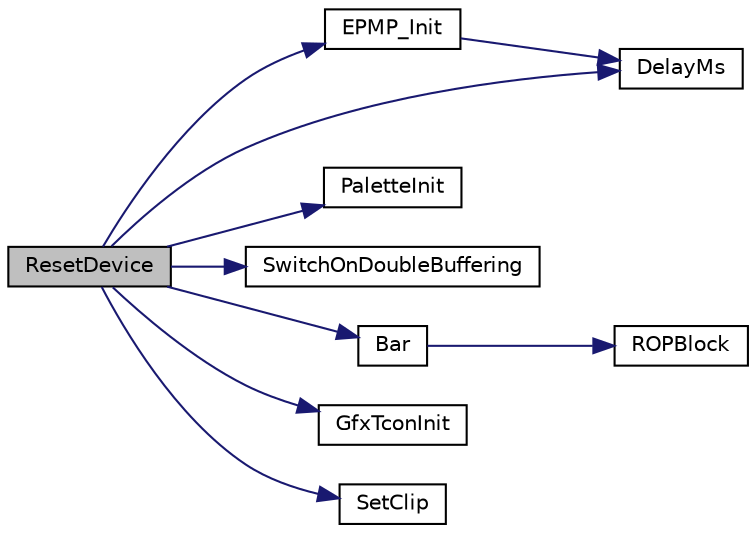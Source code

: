 digraph "ResetDevice"
{
  edge [fontname="Helvetica",fontsize="10",labelfontname="Helvetica",labelfontsize="10"];
  node [fontname="Helvetica",fontsize="10",shape=record];
  rankdir="LR";
  Node1 [label="ResetDevice",height=0.2,width=0.4,color="black", fillcolor="grey75", style="filled", fontcolor="black"];
  Node1 -> Node2 [color="midnightblue",fontsize="10",style="solid",fontname="Helvetica"];
  Node2 [label="EPMP_Init",height=0.2,width=0.4,color="black", fillcolor="white", style="filled",URL="$mchp_gfx_drv_8c.html#a039996a4aec93b87a7c3ef75cc6789cd"];
  Node2 -> Node3 [color="midnightblue",fontsize="10",style="solid",fontname="Helvetica"];
  Node3 [label="DelayMs",height=0.2,width=0.4,color="black", fillcolor="white", style="filled",URL="$_time_delay_8c.html#ac0fb282a454001ee1813601dbb9f1bed"];
  Node1 -> Node4 [color="midnightblue",fontsize="10",style="solid",fontname="Helvetica"];
  Node4 [label="PaletteInit",height=0.2,width=0.4,color="black", fillcolor="white", style="filled",URL="$mchp_gfx_drv_8c.html#a64b889b7401159bd67b55b407c0c1843"];
  Node1 -> Node3 [color="midnightblue",fontsize="10",style="solid",fontname="Helvetica"];
  Node1 -> Node5 [color="midnightblue",fontsize="10",style="solid",fontname="Helvetica"];
  Node5 [label="SwitchOnDoubleBuffering",height=0.2,width=0.4,color="black", fillcolor="white", style="filled",URL="$mchp_gfx_drv_8c.html#aa71c77c63ca0d089c6319ffb085a5c96"];
  Node1 -> Node6 [color="midnightblue",fontsize="10",style="solid",fontname="Helvetica"];
  Node6 [label="Bar",height=0.2,width=0.4,color="black", fillcolor="white", style="filled",URL="$mchp_gfx_drv_8c.html#a1127c70a0c39d3340abc25a4bd159c90"];
  Node6 -> Node7 [color="midnightblue",fontsize="10",style="solid",fontname="Helvetica"];
  Node7 [label="ROPBlock",height=0.2,width=0.4,color="black", fillcolor="white", style="filled",URL="$mchp_gfx_drv_8c.html#a0c6cf4c2bc9ef68c22b09f6ced12e887"];
  Node1 -> Node8 [color="midnightblue",fontsize="10",style="solid",fontname="Helvetica"];
  Node8 [label="GfxTconInit",height=0.2,width=0.4,color="black", fillcolor="white", style="filled",URL="$_t_c_o_n___h_x8238_8c.html#a55594178ce3956440d903de8c2c7d519"];
  Node1 -> Node9 [color="midnightblue",fontsize="10",style="solid",fontname="Helvetica"];
  Node9 [label="SetClip",height=0.2,width=0.4,color="black", fillcolor="white", style="filled",URL="$mchp_gfx_drv_8c.html#a0deff569455e2b978876f72085a6f467"];
}

